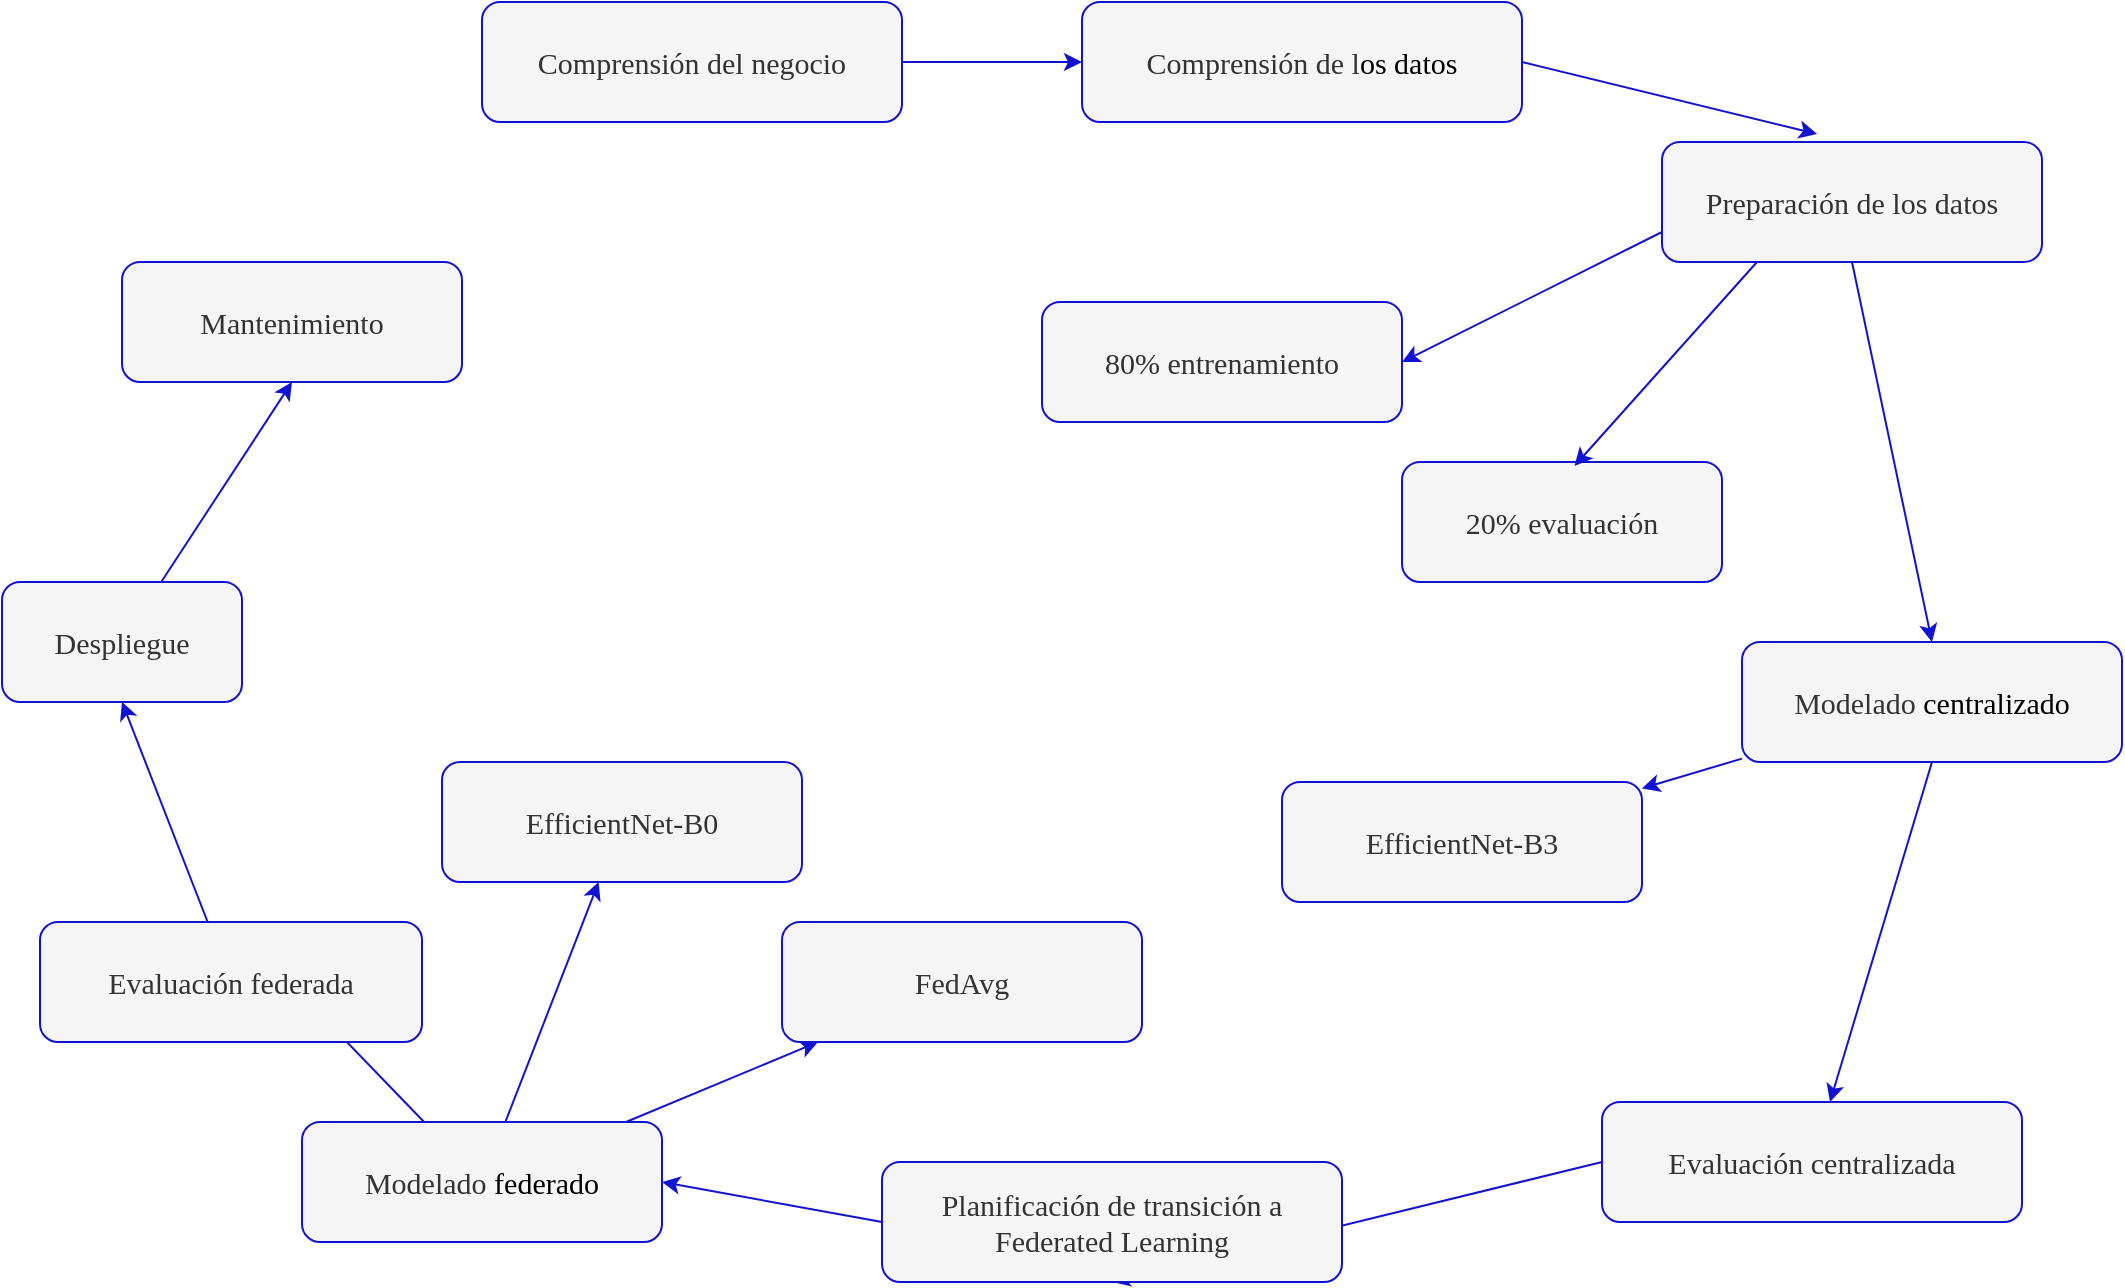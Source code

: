 <mxfile version="27.0.9">
  <diagram name="Page-1" id="UCkdGVNELrZaK-pwxIwM">
    <mxGraphModel dx="1426" dy="843" grid="1" gridSize="10" guides="1" tooltips="1" connect="1" arrows="1" fold="1" page="1" pageScale="1" pageWidth="850" pageHeight="1100" math="0" shadow="0">
      <root>
        <mxCell id="0" />
        <mxCell id="1" parent="0" />
        <mxCell id="C_I3bQLbvZHztdQ1ggoD-3" value="" style="edgeStyle=orthogonalEdgeStyle;rounded=0;orthogonalLoop=1;jettySize=auto;html=1;curved=1;noEdgeStyle=1;fontSize=15;fontStyle=0;strokeColor=light-dark(#1212d3, #e0e0ff);fillColor=#dae8fc;strokeWidth=1;fontFamily=Times New Roman;" parent="1" source="C_I3bQLbvZHztdQ1ggoD-1" target="C_I3bQLbvZHztdQ1ggoD-2" edge="1">
          <mxGeometry relative="1" as="geometry" />
        </mxCell>
        <mxCell id="C_I3bQLbvZHztdQ1ggoD-1" value="Comprensión del negocio" style="rounded=1;whiteSpace=wrap;html=1;fontSize=15;fontStyle=0;strokeColor=light-dark(#1212d3, #e0e0ff);fillColor=#f5f5f5;fontColor=#333333;strokeWidth=1;fontFamily=Times New Roman;" parent="1" vertex="1">
          <mxGeometry x="300" y="50" width="210" height="60" as="geometry" />
        </mxCell>
        <mxCell id="C_I3bQLbvZHztdQ1ggoD-6" style="edgeStyle=orthogonalEdgeStyle;rounded=0;orthogonalLoop=1;jettySize=auto;html=1;curved=1;entryX=0.408;entryY=-0.067;entryDx=0;entryDy=0;noEdgeStyle=1;entryPerimeter=0;exitX=1;exitY=0.5;exitDx=0;exitDy=0;fontSize=15;fontStyle=0;strokeColor=light-dark(#1212d3, #e0e0ff);fillColor=#dae8fc;strokeWidth=1;fontFamily=Times New Roman;" parent="1" source="C_I3bQLbvZHztdQ1ggoD-2" target="C_I3bQLbvZHztdQ1ggoD-4" edge="1">
          <mxGeometry relative="1" as="geometry" />
        </mxCell>
        <mxCell id="C_I3bQLbvZHztdQ1ggoD-2" value="Comprensión de l&lt;span style=&quot;background-color: transparent; color: light-dark(rgb(0, 0, 0), rgb(255, 255, 255));&quot;&gt;os datos&lt;/span&gt;" style="rounded=1;whiteSpace=wrap;html=1;fontSize=15;fontStyle=0;strokeColor=light-dark(#1212d3, #e0e0ff);fillColor=#f5f5f5;fontColor=#333333;strokeWidth=1;fontFamily=Times New Roman;" parent="1" vertex="1">
          <mxGeometry x="600" y="50" width="220" height="60" as="geometry" />
        </mxCell>
        <mxCell id="C_I3bQLbvZHztdQ1ggoD-21" style="edgeStyle=orthogonalEdgeStyle;rounded=0;orthogonalLoop=1;jettySize=auto;html=1;exitX=0.5;exitY=1;exitDx=0;exitDy=0;curved=1;noEdgeStyle=1;entryX=0.5;entryY=0;entryDx=0;entryDy=0;fontSize=15;fontStyle=0;strokeColor=light-dark(#1212d3, #e0e0ff);fillColor=#dae8fc;strokeWidth=1;fontFamily=Times New Roman;" parent="1" source="C_I3bQLbvZHztdQ1ggoD-4" target="C_I3bQLbvZHztdQ1ggoD-7" edge="1">
          <mxGeometry relative="1" as="geometry">
            <mxPoint x="860" y="500" as="targetPoint" />
          </mxGeometry>
        </mxCell>
        <mxCell id="C_I3bQLbvZHztdQ1ggoD-35" style="rounded=0;orthogonalLoop=1;jettySize=auto;html=1;entryX=1;entryY=0.5;entryDx=0;entryDy=0;exitX=0;exitY=0.75;exitDx=0;exitDy=0;fontSize=15;fontStyle=0;strokeColor=light-dark(#1212d3, #e0e0ff);fillColor=#dae8fc;strokeWidth=1;fontFamily=Times New Roman;" parent="1" source="C_I3bQLbvZHztdQ1ggoD-4" target="C_I3bQLbvZHztdQ1ggoD-36" edge="1">
          <mxGeometry relative="1" as="geometry">
            <mxPoint x="720" y="240" as="targetPoint" />
          </mxGeometry>
        </mxCell>
        <mxCell id="C_I3bQLbvZHztdQ1ggoD-4" value="Preparación de los datos" style="rounded=1;whiteSpace=wrap;html=1;fillColor=#f5f5f5;strokeColor=#1212D3;fontSize=15;fontStyle=0;strokeWidth=1;fontFamily=Times New Roman;fontColor=#333333;" parent="1" vertex="1">
          <mxGeometry x="890" y="120" width="190" height="60" as="geometry" />
        </mxCell>
        <mxCell id="C_I3bQLbvZHztdQ1ggoD-20" style="edgeStyle=orthogonalEdgeStyle;rounded=0;orthogonalLoop=1;jettySize=auto;html=1;exitX=0.5;exitY=1;exitDx=0;exitDy=0;curved=1;noEdgeStyle=1;fontSize=15;fontStyle=0;strokeColor=light-dark(#1212d3, #e0e0ff);fillColor=#dae8fc;strokeWidth=1;fontFamily=Times New Roman;" parent="1" source="C_I3bQLbvZHztdQ1ggoD-7" target="C_I3bQLbvZHztdQ1ggoD-8" edge="1">
          <mxGeometry relative="1" as="geometry" />
        </mxCell>
        <mxCell id="C_I3bQLbvZHztdQ1ggoD-43" value="" style="rounded=0;orthogonalLoop=1;jettySize=auto;html=1;fontSize=15;fontStyle=0;strokeColor=light-dark(#1212d3, #e0e0ff);fillColor=#dae8fc;strokeWidth=1;fontFamily=Times New Roman;" parent="1" source="C_I3bQLbvZHztdQ1ggoD-7" target="C_I3bQLbvZHztdQ1ggoD-41" edge="1">
          <mxGeometry relative="1" as="geometry" />
        </mxCell>
        <mxCell id="C_I3bQLbvZHztdQ1ggoD-7" value="Modelado&amp;nbsp;&lt;span style=&quot;background-color: transparent; color: light-dark(rgb(0, 0, 0), rgb(255, 255, 255));&quot;&gt;centralizado&lt;/span&gt;" style="rounded=1;whiteSpace=wrap;html=1;fontSize=15;fontStyle=0;strokeColor=light-dark(#1212d3, #e0e0ff);fillColor=#f5f5f5;fontColor=#333333;strokeWidth=1;fontFamily=Times New Roman;" parent="1" vertex="1">
          <mxGeometry x="930" y="370" width="190" height="60" as="geometry" />
        </mxCell>
        <mxCell id="C_I3bQLbvZHztdQ1ggoD-22" style="edgeStyle=orthogonalEdgeStyle;rounded=0;orthogonalLoop=1;jettySize=auto;html=1;entryX=0.5;entryY=1;entryDx=0;entryDy=0;curved=1;exitX=0;exitY=0.5;exitDx=0;exitDy=0;noEdgeStyle=1;fontSize=15;fontStyle=0;strokeColor=light-dark(#1212d3, #e0e0ff);fillColor=#dae8fc;strokeWidth=1;fontFamily=Times New Roman;" parent="1" source="C_I3bQLbvZHztdQ1ggoD-8" target="C_I3bQLbvZHztdQ1ggoD-9" edge="1">
          <mxGeometry relative="1" as="geometry" />
        </mxCell>
        <mxCell id="C_I3bQLbvZHztdQ1ggoD-8" value="Evaluación centralizada" style="rounded=1;whiteSpace=wrap;html=1;fontSize=15;fontStyle=0;strokeColor=light-dark(#1212d3, #e0e0ff);fillColor=#f5f5f5;fontColor=#333333;strokeWidth=1;fontFamily=Times New Roman;" parent="1" vertex="1">
          <mxGeometry x="860" y="600" width="210" height="60" as="geometry" />
        </mxCell>
        <mxCell id="C_I3bQLbvZHztdQ1ggoD-9" value="Planificación de transición a Federated Learning" style="rounded=1;whiteSpace=wrap;html=1;fontSize=15;fontStyle=0;strokeColor=light-dark(#1212d3, #e0e0ff);fillColor=#f5f5f5;fontColor=#333333;strokeWidth=1;fontFamily=Times New Roman;" parent="1" vertex="1">
          <mxGeometry x="500" y="630" width="230" height="60" as="geometry" />
        </mxCell>
        <mxCell id="C_I3bQLbvZHztdQ1ggoD-30" style="edgeStyle=orthogonalEdgeStyle;rounded=0;orthogonalLoop=1;jettySize=auto;html=1;entryX=0.5;entryY=0;entryDx=0;entryDy=0;noEdgeStyle=1;fontSize=15;fontStyle=0;strokeColor=light-dark(#1212d3, #e0e0ff);fillColor=#dae8fc;strokeWidth=1;fontFamily=Times New Roman;" parent="1" source="C_I3bQLbvZHztdQ1ggoD-23" target="C_I3bQLbvZHztdQ1ggoD-25" edge="1">
          <mxGeometry relative="1" as="geometry" />
        </mxCell>
        <mxCell id="C_I3bQLbvZHztdQ1ggoD-45" style="rounded=0;orthogonalLoop=1;jettySize=auto;html=1;strokeColor=light-dark(#1212d3, #e0e0ff);fillColor=#dae8fc;strokeWidth=1;fontStyle=0;fontFamily=Times New Roman;" parent="1" source="C_I3bQLbvZHztdQ1ggoD-23" target="C_I3bQLbvZHztdQ1ggoD-44" edge="1">
          <mxGeometry relative="1" as="geometry" />
        </mxCell>
        <mxCell id="C_I3bQLbvZHztdQ1ggoD-47" style="rounded=0;orthogonalLoop=1;jettySize=auto;html=1;strokeColor=light-dark(#1212d3, #e0e0ff);fillColor=#dae8fc;strokeWidth=1;fontStyle=0;fontFamily=Times New Roman;" parent="1" source="C_I3bQLbvZHztdQ1ggoD-23" target="C_I3bQLbvZHztdQ1ggoD-46" edge="1">
          <mxGeometry relative="1" as="geometry" />
        </mxCell>
        <mxCell id="C_I3bQLbvZHztdQ1ggoD-23" value="Modelado&amp;nbsp;&lt;span style=&quot;background-color: transparent; color: light-dark(rgb(0, 0, 0), rgb(255, 255, 255));&quot;&gt;federado&lt;/span&gt;" style="rounded=1;whiteSpace=wrap;html=1;fontSize=15;fontStyle=0;strokeColor=light-dark(#1212d3, #e0e0ff);fillColor=#f5f5f5;fontColor=#333333;strokeWidth=1;fontFamily=Times New Roman;" parent="1" vertex="1">
          <mxGeometry x="210" y="610" width="180" height="60" as="geometry" />
        </mxCell>
        <mxCell id="C_I3bQLbvZHztdQ1ggoD-24" style="edgeStyle=orthogonalEdgeStyle;rounded=0;orthogonalLoop=1;jettySize=auto;html=1;curved=1;exitX=0;exitY=0.5;exitDx=0;exitDy=0;noEdgeStyle=1;entryX=1;entryY=0.5;entryDx=0;entryDy=0;fontSize=15;fontStyle=0;strokeColor=light-dark(#1212d3, #e0e0ff);fillColor=#dae8fc;strokeWidth=1;fontFamily=Times New Roman;" parent="1" source="C_I3bQLbvZHztdQ1ggoD-9" target="C_I3bQLbvZHztdQ1ggoD-23" edge="1">
          <mxGeometry relative="1" as="geometry">
            <mxPoint x="230" y="115" as="sourcePoint" />
            <mxPoint x="340" y="740" as="targetPoint" />
          </mxGeometry>
        </mxCell>
        <mxCell id="C_I3bQLbvZHztdQ1ggoD-31" style="edgeStyle=orthogonalEdgeStyle;rounded=0;orthogonalLoop=1;jettySize=auto;html=1;entryX=0.5;entryY=1;entryDx=0;entryDy=0;noEdgeStyle=1;fontSize=15;fontStyle=0;strokeColor=light-dark(#1212d3, #e0e0ff);fillColor=#dae8fc;strokeWidth=1;fontFamily=Times New Roman;" parent="1" source="C_I3bQLbvZHztdQ1ggoD-25" target="C_I3bQLbvZHztdQ1ggoD-26" edge="1">
          <mxGeometry relative="1" as="geometry" />
        </mxCell>
        <mxCell id="C_I3bQLbvZHztdQ1ggoD-25" value="Evaluación federada" style="rounded=1;whiteSpace=wrap;html=1;fontSize=15;fontStyle=0;strokeColor=light-dark(#1212d3, #e0e0ff);fillColor=#f5f5f5;fontColor=#333333;strokeWidth=1;fontFamily=Times New Roman;" parent="1" vertex="1">
          <mxGeometry x="79" y="510" width="191" height="60" as="geometry" />
        </mxCell>
        <mxCell id="C_I3bQLbvZHztdQ1ggoD-26" value="Despliegue" style="rounded=1;whiteSpace=wrap;html=1;fontSize=15;fontStyle=0;strokeColor=light-dark(#1212d3, #e0e0ff);fillColor=#f5f5f5;fontColor=#333333;strokeWidth=1;fontFamily=Times New Roman;" parent="1" vertex="1">
          <mxGeometry x="60" y="340" width="120" height="60" as="geometry" />
        </mxCell>
        <mxCell id="C_I3bQLbvZHztdQ1ggoD-27" value="Mantenimiento" style="rounded=1;whiteSpace=wrap;html=1;fontSize=15;fontStyle=0;strokeColor=light-dark(#1212d3, #e0e0ff);fillColor=#f5f5f5;fontColor=#333333;strokeWidth=1;fontFamily=Times New Roman;" parent="1" vertex="1">
          <mxGeometry x="120" y="180" width="170" height="60" as="geometry" />
        </mxCell>
        <mxCell id="C_I3bQLbvZHztdQ1ggoD-32" style="edgeStyle=orthogonalEdgeStyle;rounded=0;orthogonalLoop=1;jettySize=auto;html=1;entryX=0.5;entryY=1;entryDx=0;entryDy=0;noEdgeStyle=1;fontSize=15;fontStyle=0;strokeColor=light-dark(#1212d3, #e0e0ff);fillColor=#dae8fc;strokeWidth=1;fontFamily=Times New Roman;" parent="1" source="C_I3bQLbvZHztdQ1ggoD-26" target="C_I3bQLbvZHztdQ1ggoD-27" edge="1">
          <mxGeometry relative="1" as="geometry" />
        </mxCell>
        <mxCell id="C_I3bQLbvZHztdQ1ggoD-36" value="80% entrenamiento" style="rounded=1;whiteSpace=wrap;html=1;fillColor=#f5f5f5;strokeColor=#1212D3;fontSize=15;fontStyle=0;strokeWidth=1;fontFamily=Times New Roman;fontColor=#333333;" parent="1" vertex="1">
          <mxGeometry x="580" y="200" width="180" height="60" as="geometry" />
        </mxCell>
        <mxCell id="C_I3bQLbvZHztdQ1ggoD-39" value="20% evaluación" style="rounded=1;whiteSpace=wrap;html=1;fillColor=#f5f5f5;strokeColor=#1212D3;fontSize=15;fontStyle=0;strokeWidth=1;fontFamily=Times New Roman;fontColor=#333333;" parent="1" vertex="1">
          <mxGeometry x="760" y="280" width="160" height="60" as="geometry" />
        </mxCell>
        <mxCell id="C_I3bQLbvZHztdQ1ggoD-40" style="rounded=0;orthogonalLoop=1;jettySize=auto;html=1;entryX=0.539;entryY=0.033;entryDx=0;entryDy=0;exitX=0.25;exitY=1;exitDx=0;exitDy=0;entryPerimeter=0;fontSize=15;fontStyle=0;strokeColor=light-dark(#1212d3, #e0e0ff);fillColor=#dae8fc;strokeWidth=1;fontFamily=Times New Roman;" parent="1" source="C_I3bQLbvZHztdQ1ggoD-4" target="C_I3bQLbvZHztdQ1ggoD-39" edge="1">
          <mxGeometry relative="1" as="geometry">
            <mxPoint x="800" y="280" as="targetPoint" />
            <mxPoint x="934" y="230" as="sourcePoint" />
          </mxGeometry>
        </mxCell>
        <mxCell id="C_I3bQLbvZHztdQ1ggoD-41" value="EfficientNet-B3" style="rounded=1;whiteSpace=wrap;html=1;fontSize=15;fontStyle=0;strokeColor=light-dark(#1212d3, #e0e0ff);fillColor=#f5f5f5;fontColor=#333333;strokeWidth=1;fontFamily=Times New Roman;" parent="1" vertex="1">
          <mxGeometry x="700" y="440" width="180" height="60" as="geometry" />
        </mxCell>
        <mxCell id="C_I3bQLbvZHztdQ1ggoD-44" value="FedAvg" style="rounded=1;whiteSpace=wrap;html=1;fontSize=15;fontStyle=0;strokeColor=light-dark(#1212d3, #e0e0ff);fillColor=#f5f5f5;fontColor=#333333;strokeWidth=1;fontFamily=Times New Roman;" parent="1" vertex="1">
          <mxGeometry x="450" y="510" width="180" height="60" as="geometry" />
        </mxCell>
        <mxCell id="C_I3bQLbvZHztdQ1ggoD-46" value="EfficientNet-B0" style="rounded=1;whiteSpace=wrap;html=1;fontSize=15;fontStyle=0;strokeColor=light-dark(#1212d3, #e0e0ff);fillColor=#f5f5f5;fontColor=#333333;strokeWidth=1;fontFamily=Times New Roman;" parent="1" vertex="1">
          <mxGeometry x="280" y="430" width="180" height="60" as="geometry" />
        </mxCell>
      </root>
    </mxGraphModel>
  </diagram>
</mxfile>
